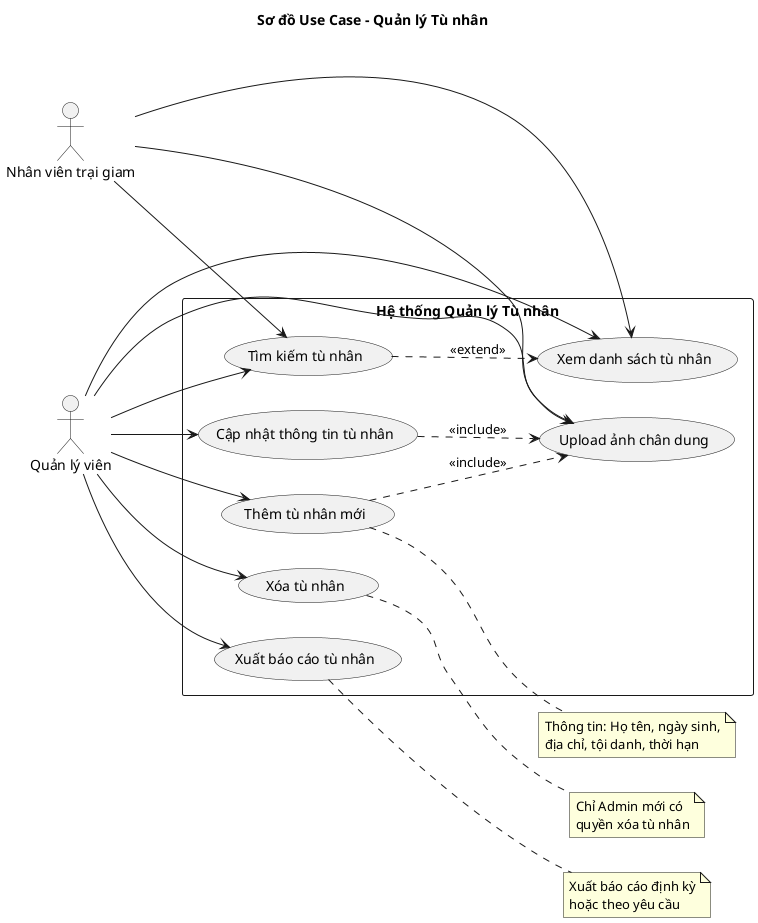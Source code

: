 @startuml "Sơ đồ Use Case - Quản lý Tù nhân"

title Sơ đồ Use Case - Quản lý Tù nhân

left to right direction

actor "Quản lý viên" as Admin
actor "Nhân viên trại giam" as Staff

rectangle "Hệ thống Quản lý Tù nhân" {
    usecase "Thêm tù nhân mới" as UC1
    usecase "Cập nhật thông tin tù nhân" as UC2
    usecase "Xóa tù nhân" as UC3
    usecase "Tìm kiếm tù nhân" as UC4
    usecase "Xem danh sách tù nhân" as UC5
    usecase "Upload ảnh chân dung" as UC6
    usecase "Xuất báo cáo tù nhân" as UC7
}

' Quan hệ với Admin
Admin --> UC1
Admin --> UC2
Admin --> UC3
Admin --> UC4
Admin --> UC5
Admin --> UC6
Admin --> UC7

' Quan hệ với Staff
Staff --> UC4
Staff --> UC5
Staff --> UC6

' Include relationships
UC1 ..> UC6 : <<include>>
UC2 ..> UC6 : <<include>>

' Extend relationships
UC4 ..> UC5 : <<extend>>

note right of UC1
  Thông tin: Họ tên, ngày sinh,
  địa chỉ, tội danh, thời hạn
end note

note right of UC3
  Chỉ Admin mới có
  quyền xóa tù nhân
end note

note right of UC7
  Xuất báo cáo định kỳ
  hoặc theo yêu cầu
end note

@enduml 